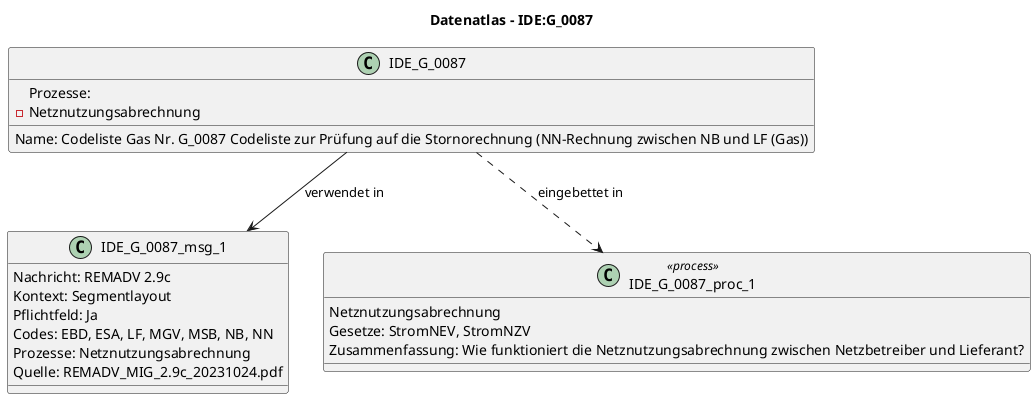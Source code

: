 @startuml
title Datenatlas – IDE:G_0087
class IDE_G_0087 {
  Name: Codeliste Gas Nr. G_0087 Codeliste zur Prüfung auf die Stornorechnung (NN-Rechnung zwischen NB und LF (Gas))
  Prozesse:
    - Netznutzungsabrechnung
}
class IDE_G_0087_msg_1 {
  Nachricht: REMADV 2.9c
  Kontext: Segmentlayout
  Pflichtfeld: Ja
  Codes: EBD, ESA, LF, MGV, MSB, NB, NN
  Prozesse: Netznutzungsabrechnung
  Quelle: REMADV_MIG_2.9c_20231024.pdf
}
IDE_G_0087 --> IDE_G_0087_msg_1 : verwendet in
class IDE_G_0087_proc_1 <<process>> {
  Netznutzungsabrechnung
  Gesetze: StromNEV, StromNZV
  Zusammenfassung: Wie funktioniert die Netznutzungsabrechnung zwischen Netzbetreiber und Lieferant?
}
IDE_G_0087 ..> IDE_G_0087_proc_1 : eingebettet in
@enduml